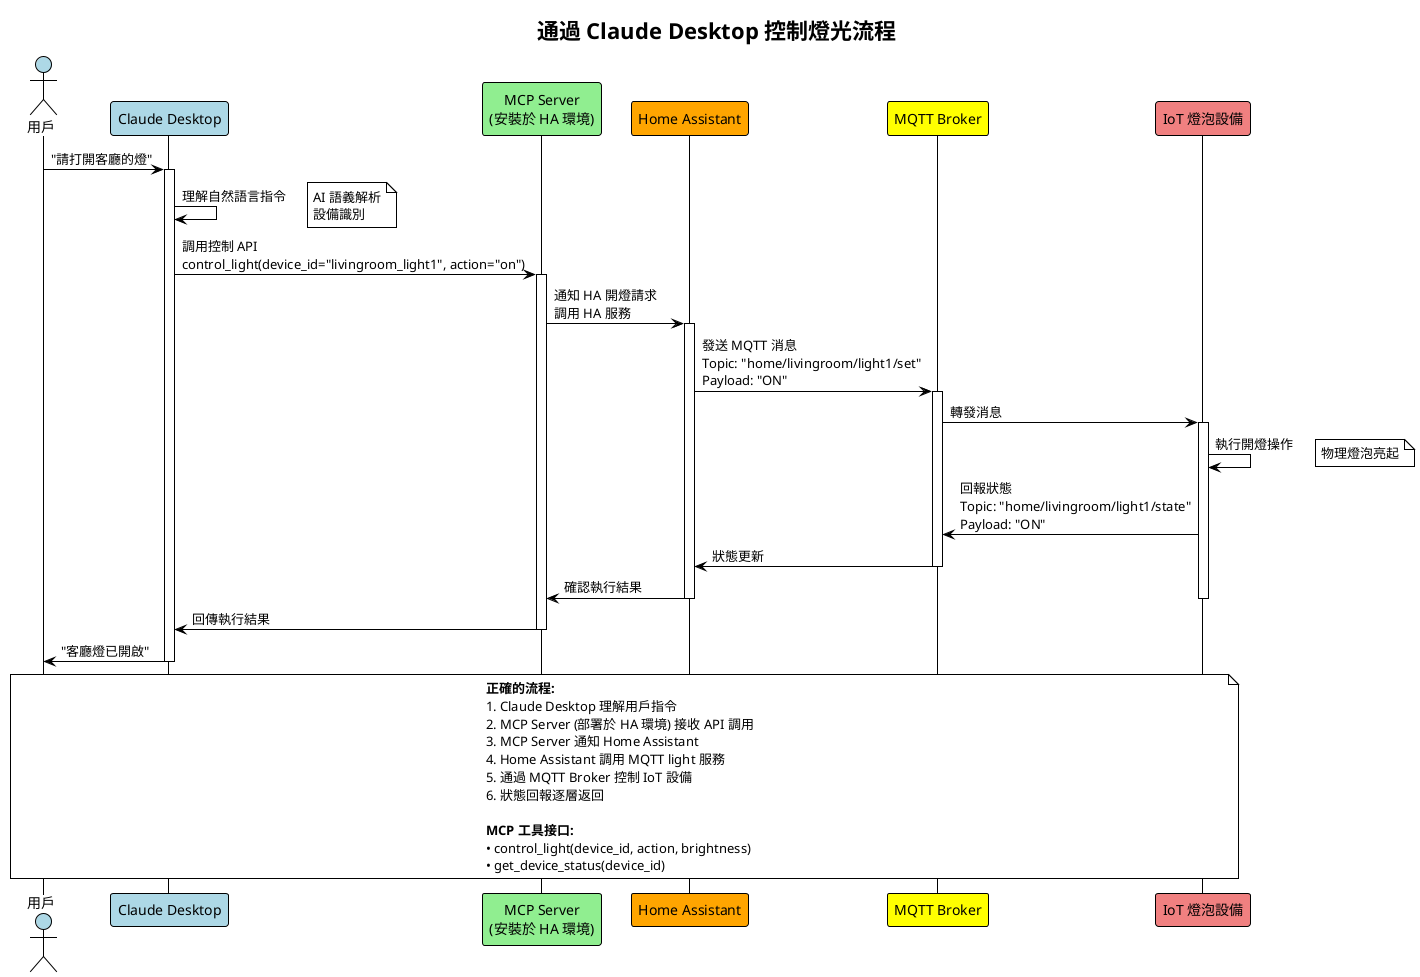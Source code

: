 @startuml Claude_Control_Flow
!theme plain

title 通過 Claude Desktop 控制燈光流程

actor "用戶" as user #lightblue
participant "Claude Desktop" as claude #lightblue
participant "MCP Server\n(安裝於 HA 環境)" as mcp #lightgreen
participant "Home Assistant" as ha #orange
participant "MQTT Broker" as mqtt #yellow
participant "IoT 燈泡設備" as light #lightcoral

user -> claude : "請打開客廳的燈"
activate claude

claude -> claude : 理解自然語言指令
note right : AI 語義解析\n設備識別

claude -> mcp : 調用控制 API\ncontrol_light(device_id="livingroom_light1", action="on")
activate mcp

mcp -> ha : 通知 HA 開燈請求\n調用 HA 服務
activate ha

ha -> mqtt : 發送 MQTT 消息\nTopic: "home/livingroom/light1/set"\nPayload: "ON"
activate mqtt

mqtt -> light : 轉發消息
activate light

light -> light : 執行開燈操作
note right : 物理燈泡亮起

light -> mqtt : 回報狀態\nTopic: "home/livingroom/light1/state"\nPayload: "ON"

mqtt -> ha : 狀態更新
deactivate mqtt

ha -> mcp : 確認執行結果
deactivate ha
deactivate light

mcp -> claude : 回傳執行結果
deactivate mcp

claude -> user : "客廳燈已開啟"
deactivate claude

note over user, light
  <b>正確的流程:</b>
  1. Claude Desktop 理解用戶指令
  2. MCP Server (部署於 HA 環境) 接收 API 調用
  3. MCP Server 通知 Home Assistant
  4. Home Assistant 調用 MQTT light 服務
  5. 通過 MQTT Broker 控制 IoT 設備
  6. 狀態回報逐層返回
  
  <b>MCP 工具接口:</b>
  • control_light(device_id, action, brightness)
  • get_device_status(device_id)
end note

@enduml